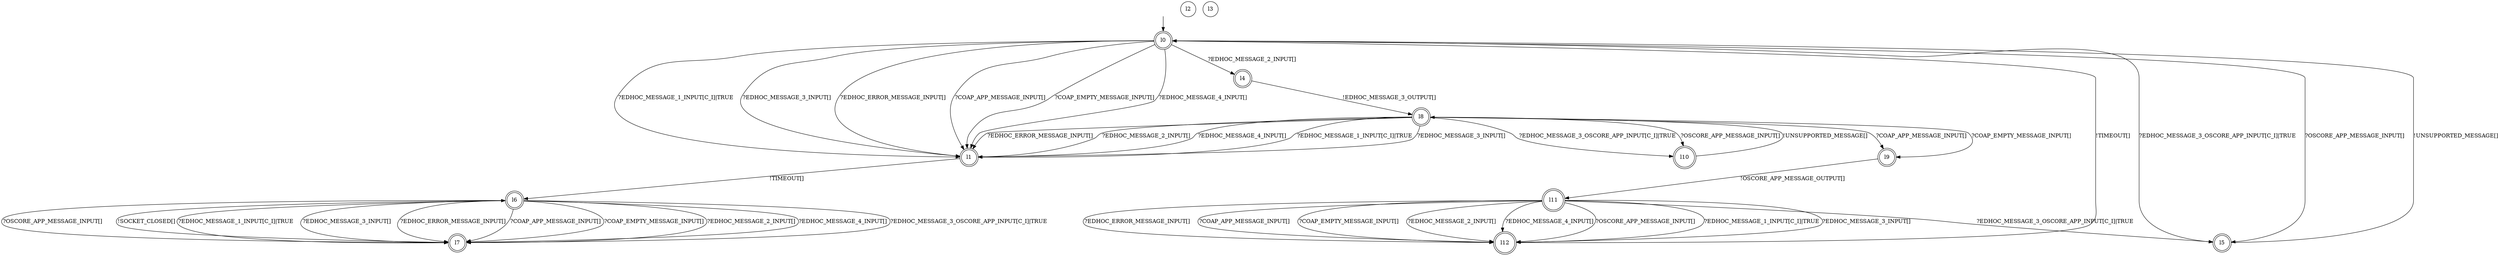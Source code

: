 digraph RA {
"" [shape=none,label=<>]
"l0" [shape=doublecircle]
"l1" [shape=doublecircle]
"l2" [shape=circle]
"l3" [shape=circle]
"l4" [shape=doublecircle]
"l5" [shape=doublecircle]
"l6" [shape=doublecircle]
"l7" [shape=doublecircle]
"l8" [shape=doublecircle]
"l9" [shape=doublecircle]
"l10" [shape=doublecircle]
"l11" [shape=doublecircle]
"l12" [shape=doublecircle]
"" -> "l0"
"l0" -> "l1" [label=<?EDHOC_MESSAGE_1_INPUT[C_I]|TRUE>]
"l0" -> "l1" [label=<?EDHOC_MESSAGE_3_INPUT[]>]
"l0" -> "l1" [label=<?EDHOC_ERROR_MESSAGE_INPUT[]>]
"l0" -> "l1" [label=<?COAP_APP_MESSAGE_INPUT[]>]
"l0" -> "l1" [label=<?COAP_EMPTY_MESSAGE_INPUT[]>]
"l0" -> "l1" [label=<?EDHOC_MESSAGE_4_INPUT[]>]
"l0" -> "l4" [label=<?EDHOC_MESSAGE_2_INPUT[]>]
"l0" -> "l5" [label=<?EDHOC_MESSAGE_3_OSCORE_APP_INPUT[C_I]|TRUE>]
"l0" -> "l5" [label=<?OSCORE_APP_MESSAGE_INPUT[]>]
"l1" -> "l6" [label=<!TIMEOUT[]>]
"l4" -> "l8" [label=<!EDHOC_MESSAGE_3_OUTPUT[]>]
"l5" -> "l0" [label=<!UNSUPPORTED_MESSAGE[]>]
"l6" -> "l7" [label=<?EDHOC_MESSAGE_1_INPUT[C_I]|TRUE>]
"l6" -> "l7" [label=<?EDHOC_MESSAGE_3_INPUT[]>]
"l6" -> "l7" [label=<?EDHOC_ERROR_MESSAGE_INPUT[]>]
"l6" -> "l7" [label=<?COAP_APP_MESSAGE_INPUT[]>]
"l6" -> "l7" [label=<?COAP_EMPTY_MESSAGE_INPUT[]>]
"l6" -> "l7" [label=<?EDHOC_MESSAGE_2_INPUT[]>]
"l6" -> "l7" [label=<?EDHOC_MESSAGE_4_INPUT[]>]
"l6" -> "l7" [label=<?EDHOC_MESSAGE_3_OSCORE_APP_INPUT[C_I]|TRUE>]
"l6" -> "l7" [label=<?OSCORE_APP_MESSAGE_INPUT[]>]
"l7" -> "l6" [label=<!SOCKET_CLOSED[]>]
"l8" -> "l1" [label=<?EDHOC_MESSAGE_1_INPUT[C_I]|TRUE>]
"l8" -> "l1" [label=<?EDHOC_MESSAGE_3_INPUT[]>]
"l8" -> "l1" [label=<?EDHOC_ERROR_MESSAGE_INPUT[]>]
"l8" -> "l1" [label=<?EDHOC_MESSAGE_2_INPUT[]>]
"l8" -> "l1" [label=<?EDHOC_MESSAGE_4_INPUT[]>]
"l8" -> "l9" [label=<?COAP_APP_MESSAGE_INPUT[]>]
"l8" -> "l9" [label=<?COAP_EMPTY_MESSAGE_INPUT[]>]
"l8" -> "l10" [label=<?EDHOC_MESSAGE_3_OSCORE_APP_INPUT[C_I]|TRUE>]
"l8" -> "l10" [label=<?OSCORE_APP_MESSAGE_INPUT[]>]
"l9" -> "l11" [label=<!OSCORE_APP_MESSAGE_OUTPUT[]>]
"l10" -> "l8" [label=<!UNSUPPORTED_MESSAGE[]>]
"l11" -> "l5" [label=<?EDHOC_MESSAGE_3_OSCORE_APP_INPUT[C_I]|TRUE>]
"l11" -> "l12" [label=<?EDHOC_MESSAGE_1_INPUT[C_I]|TRUE>]
"l11" -> "l12" [label=<?EDHOC_MESSAGE_3_INPUT[]>]
"l11" -> "l12" [label=<?EDHOC_ERROR_MESSAGE_INPUT[]>]
"l11" -> "l12" [label=<?COAP_APP_MESSAGE_INPUT[]>]
"l11" -> "l12" [label=<?COAP_EMPTY_MESSAGE_INPUT[]>]
"l11" -> "l12" [label=<?EDHOC_MESSAGE_2_INPUT[]>]
"l11" -> "l12" [label=<?EDHOC_MESSAGE_4_INPUT[]>]
"l11" -> "l12" [label=<?OSCORE_APP_MESSAGE_INPUT[]>]
"l12" -> "l0" [label=<!TIMEOUT[]>]
}
